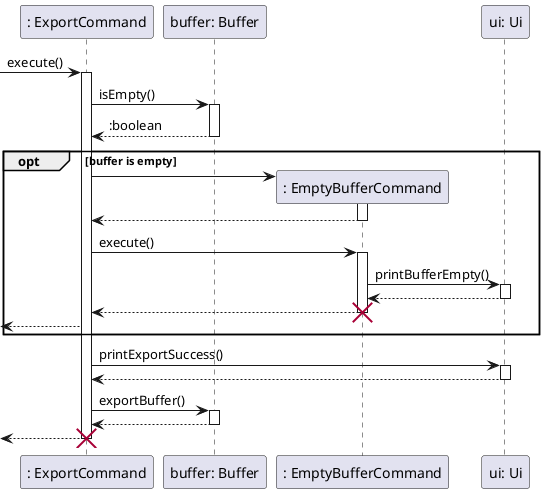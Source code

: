 @startuml

participant ": ExportCommand" as ExportCommand
participant "buffer: Buffer" as Buffer
participant ": EmptyBufferCommand" as EmptyBufferCommand
participant "ui: Ui" as Ui

-> ExportCommand: execute()
activate ExportCommand
    ExportCommand -> Buffer: isEmpty()
    activate Buffer
    return :boolean

    opt buffer is empty
        ExportCommand -> EmptyBufferCommand **
        activate EmptyBufferCommand
        return

        ExportCommand -> EmptyBufferCommand: execute()
        activate EmptyBufferCommand
            EmptyBufferCommand -> Ui: printBufferEmpty()
            activate Ui
            return
        return
        destroy EmptyBufferCommand
        <-- ExportCommand
    end

    ExportCommand -> Ui: printExportSuccess()
    activate Ui
    return
    ExportCommand -> Buffer: exportBuffer()
    activate Buffer
    return
return
destroy ExportCommand
@enduml